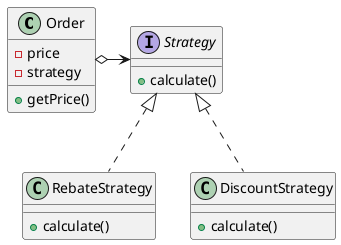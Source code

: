 @startuml

class Order {
	- price
	- strategy
    + getPrice()
}

interface Strategy {
    + calculate()
}

class RebateStrategy {
	+ calculate()
}

class DiscountStrategy {
	+ calculate()
}

Order o-right-> Strategy
Strategy <|.. RebateStrategy
Strategy <|.. DiscountStrategy

@enduml

